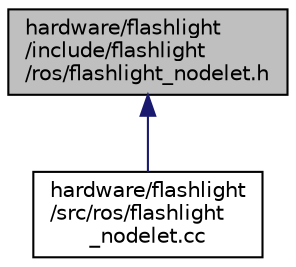 digraph "hardware/flashlight/include/flashlight/ros/flashlight_nodelet.h"
{
 // LATEX_PDF_SIZE
  edge [fontname="Helvetica",fontsize="10",labelfontname="Helvetica",labelfontsize="10"];
  node [fontname="Helvetica",fontsize="10",shape=record];
  Node1 [label="hardware/flashlight\l/include/flashlight\l/ros/flashlight_nodelet.h",height=0.2,width=0.4,color="black", fillcolor="grey75", style="filled", fontcolor="black",tooltip=" "];
  Node1 -> Node2 [dir="back",color="midnightblue",fontsize="10",style="solid",fontname="Helvetica"];
  Node2 [label="hardware/flashlight\l/src/ros/flashlight\l_nodelet.cc",height=0.2,width=0.4,color="black", fillcolor="white", style="filled",URL="$flashlight__nodelet_8cc.html",tooltip=" "];
}
